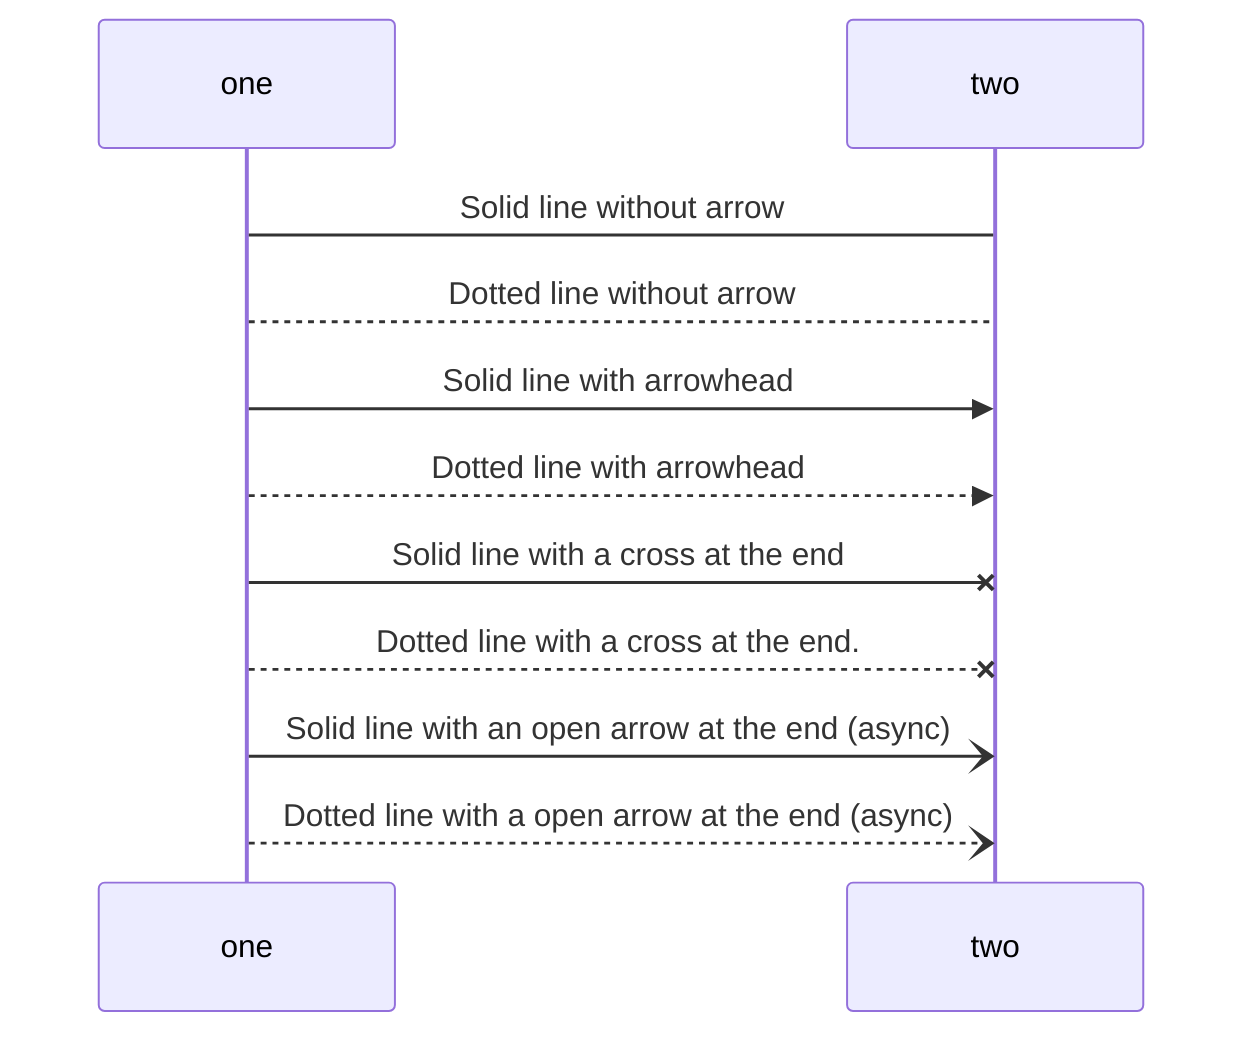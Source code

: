 sequenceDiagram
    participant 1 as one
    participant 2 as two
    1->2: Solid line without arrow
    1-->2: Dotted line without arrow
    1->>2: Solid line with arrowhead
    1-->>2: Dotted line with arrowhead
    1-x2: Solid line with a cross at the end
    1--x2: Dotted line with a cross at the end.
    1-)2: Solid line with an open arrow at the end (async)
    1--)2: Dotted line with a open arrow at the end (async)
